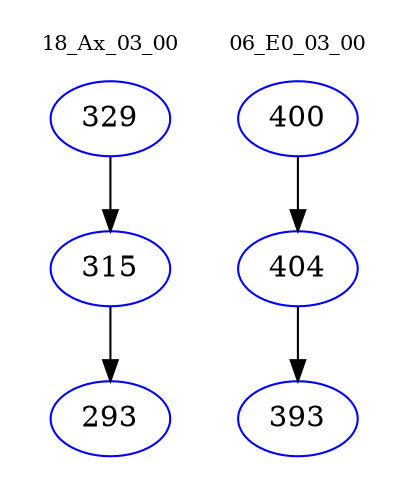 digraph{
subgraph cluster_0 {
color = white
label = "18_Ax_03_00";
fontsize=10;
T0_329 [label="329", color="blue"]
T0_329 -> T0_315 [color="black"]
T0_315 [label="315", color="blue"]
T0_315 -> T0_293 [color="black"]
T0_293 [label="293", color="blue"]
}
subgraph cluster_1 {
color = white
label = "06_E0_03_00";
fontsize=10;
T1_400 [label="400", color="blue"]
T1_400 -> T1_404 [color="black"]
T1_404 [label="404", color="blue"]
T1_404 -> T1_393 [color="black"]
T1_393 [label="393", color="blue"]
}
}
